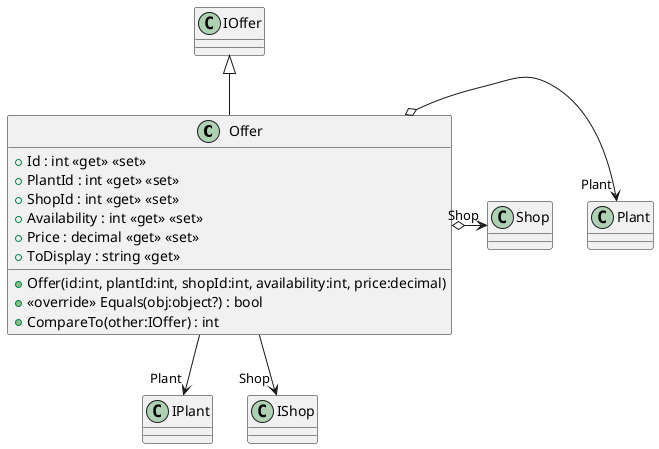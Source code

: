 @startuml
class Offer {
    + Id : int <<get>> <<set>>
    + PlantId : int <<get>> <<set>>
    + ShopId : int <<get>> <<set>>
    + Availability : int <<get>> <<set>>
    + Price : decimal <<get>> <<set>>
    + ToDisplay : string <<get>>
    + Offer(id:int, plantId:int, shopId:int, availability:int, price:decimal)
    + <<override>> Equals(obj:object?) : bool
    + CompareTo(other:IOffer) : int
}
IOffer <|-- Offer
Offer o-> "Plant" Plant
Offer o-> "Shop" Shop
Offer --> "Plant" IPlant
Offer --> "Shop" IShop
@enduml
